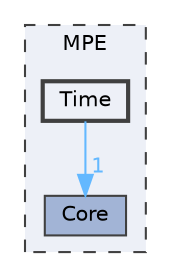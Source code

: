 digraph "D:/WORK/GIT/MPE/MPE/Time"
{
 // LATEX_PDF_SIZE
  bgcolor="transparent";
  edge [fontname=Helvetica,fontsize=10,labelfontname=Helvetica,labelfontsize=10];
  node [fontname=Helvetica,fontsize=10,shape=box,height=0.2,width=0.4];
  compound=true
  subgraph clusterdir_24904f63f67ae42842264b29a76f3cd0 {
    graph [ bgcolor="#edf0f7", pencolor="grey25", label="MPE", fontname=Helvetica,fontsize=10 style="filled,dashed", URL="dir_24904f63f67ae42842264b29a76f3cd0.html",tooltip=""]
  dir_7d9c9d0dbe12a6bfc2f9cee7a4bbec28 [label="Core", fillcolor="#a2b4d6", color="grey25", style="filled", URL="dir_7d9c9d0dbe12a6bfc2f9cee7a4bbec28.html",tooltip=""];
  dir_b37685ea24588fffb6df3219262d6000 [label="Time", fillcolor="#edf0f7", color="grey25", style="filled,bold", URL="dir_b37685ea24588fffb6df3219262d6000.html",tooltip=""];
  }
  dir_b37685ea24588fffb6df3219262d6000->dir_7d9c9d0dbe12a6bfc2f9cee7a4bbec28 [headlabel="1", labeldistance=1.5 headhref="dir_000007_000001.html" href="dir_000007_000001.html" color="steelblue1" fontcolor="steelblue1"];
}

